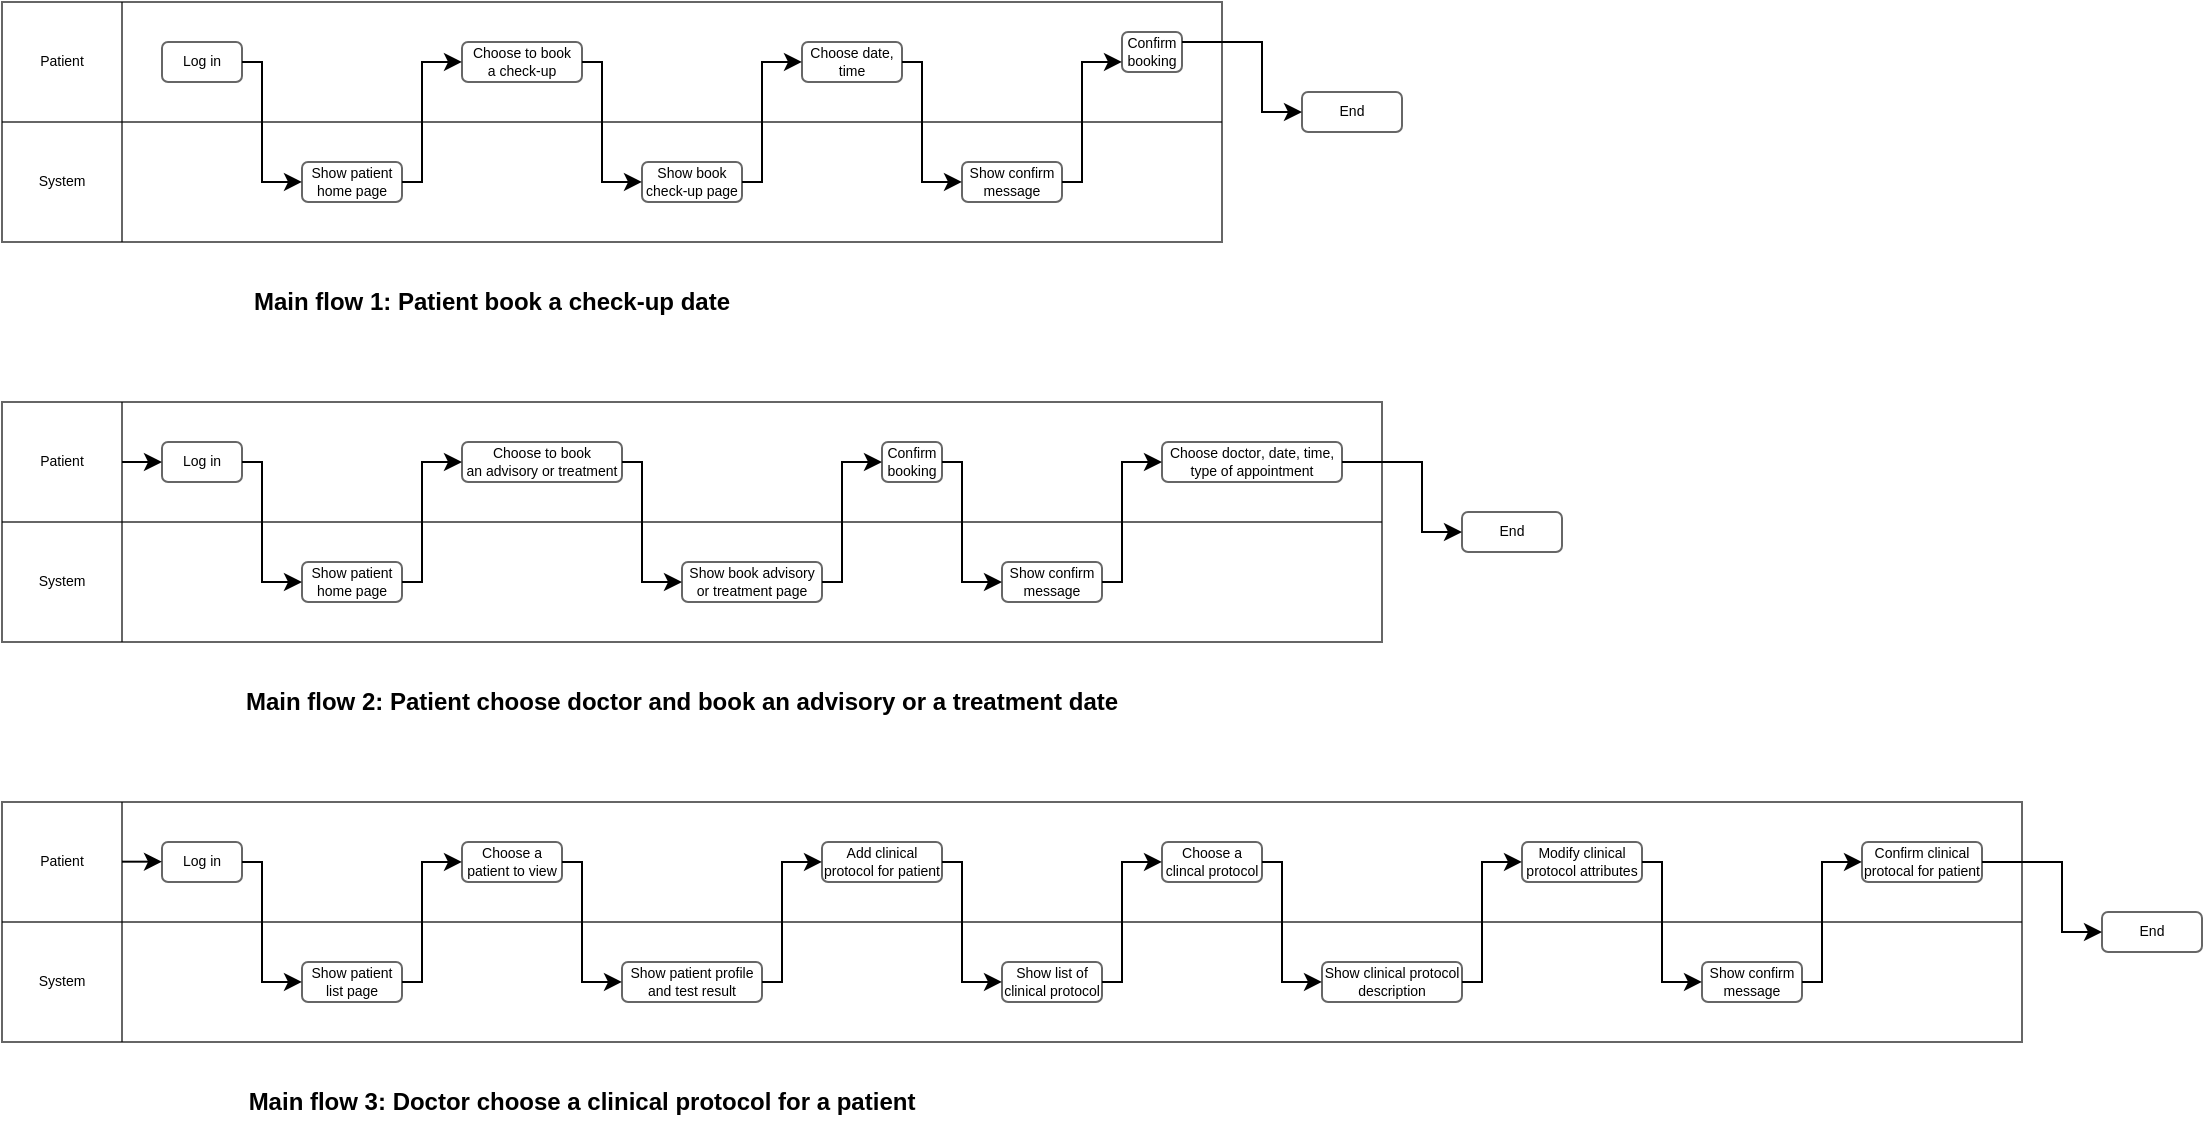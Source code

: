 <mxfile version="27.0.6">
  <diagram name="Trang-1" id="Rjtv7kPW5MO5_HOJrIrt">
    <mxGraphModel dx="1256" dy="562" grid="0" gridSize="10" guides="1" tooltips="1" connect="1" arrows="1" fold="1" page="0" pageScale="1" pageWidth="827" pageHeight="1169" math="0" shadow="0">
      <root>
        <mxCell id="0" />
        <mxCell id="1" parent="0" />
        <mxCell id="wsbvk6EjyKYahkIG3gAJ-1" value="" style="rounded=0;whiteSpace=wrap;html=1;fontSize=7;strokeWidth=1;opacity=60;" vertex="1" parent="1">
          <mxGeometry x="40" y="80" width="610" height="120" as="geometry" />
        </mxCell>
        <mxCell id="wsbvk6EjyKYahkIG3gAJ-2" value="" style="endArrow=none;html=1;rounded=0;exitX=0;exitY=0.5;exitDx=0;exitDy=0;entryX=1;entryY=0.5;entryDx=0;entryDy=0;fontSize=7;strokeWidth=1;opacity=60;" edge="1" parent="1" source="wsbvk6EjyKYahkIG3gAJ-1" target="wsbvk6EjyKYahkIG3gAJ-1">
          <mxGeometry width="50" height="50" relative="1" as="geometry">
            <mxPoint x="330" y="370" as="sourcePoint" />
            <mxPoint x="380" y="320" as="targetPoint" />
          </mxGeometry>
        </mxCell>
        <mxCell id="wsbvk6EjyKYahkIG3gAJ-3" value="Log in" style="rounded=1;whiteSpace=wrap;html=1;fontSize=7;strokeWidth=1;opacity=60;" vertex="1" parent="1">
          <mxGeometry x="120" y="100" width="40" height="20" as="geometry" />
        </mxCell>
        <mxCell id="wsbvk6EjyKYahkIG3gAJ-5" value="" style="endArrow=none;html=1;rounded=0;entryX=0.166;entryY=0.001;entryDx=0;entryDy=0;entryPerimeter=0;exitX=0.166;exitY=1.001;exitDx=0;exitDy=0;exitPerimeter=0;fontSize=7;strokeWidth=1;opacity=60;" edge="1" parent="1">
          <mxGeometry width="50" height="50" relative="1" as="geometry">
            <mxPoint x="100.0" y="200" as="sourcePoint" />
            <mxPoint x="100.0" y="80" as="targetPoint" />
          </mxGeometry>
        </mxCell>
        <mxCell id="wsbvk6EjyKYahkIG3gAJ-6" value="Patient" style="text;html=1;align=center;verticalAlign=middle;whiteSpace=wrap;rounded=0;fontSize=7;strokeWidth=1;opacity=60;" vertex="1" parent="1">
          <mxGeometry x="40" y="95" width="60" height="30" as="geometry" />
        </mxCell>
        <mxCell id="wsbvk6EjyKYahkIG3gAJ-7" value="System" style="text;html=1;align=center;verticalAlign=middle;whiteSpace=wrap;rounded=0;fontSize=7;strokeWidth=1;opacity=60;" vertex="1" parent="1">
          <mxGeometry x="40" y="155" width="60" height="30" as="geometry" />
        </mxCell>
        <mxCell id="wsbvk6EjyKYahkIG3gAJ-8" value="Show patient&lt;div&gt;home page&lt;/div&gt;" style="rounded=1;whiteSpace=wrap;html=1;fontSize=7;strokeWidth=1;opacity=60;" vertex="1" parent="1">
          <mxGeometry x="190" y="160" width="50" height="20" as="geometry" />
        </mxCell>
        <mxCell id="wsbvk6EjyKYahkIG3gAJ-9" value="Choose to book&lt;div&gt;a check-up&lt;/div&gt;" style="rounded=1;whiteSpace=wrap;html=1;fontSize=7;strokeWidth=1;opacity=60;" vertex="1" parent="1">
          <mxGeometry x="270" y="100" width="60" height="20" as="geometry" />
        </mxCell>
        <mxCell id="wsbvk6EjyKYahkIG3gAJ-10" value="&lt;span style=&quot;font-kerning: none;&quot; class=&quot;OYPEnA font-feature-liga-off font-feature-clig-off font-feature-calt-off text-decoration-none text-strikethrough-none&quot;&gt;Show book check-up page&lt;/span&gt;" style="rounded=1;whiteSpace=wrap;html=1;fontSize=7;align=center;strokeWidth=1;opacity=60;" vertex="1" parent="1">
          <mxGeometry x="360" y="160" width="50" height="20" as="geometry" />
        </mxCell>
        <mxCell id="wsbvk6EjyKYahkIG3gAJ-11" value="&lt;span style=&quot;font-kerning: none;&quot; class=&quot;OYPEnA font-feature-liga-off font-feature-clig-off font-feature-calt-off text-decoration-none text-strikethrough-none&quot;&gt;Choose&lt;/span&gt;&lt;span style=&quot;font-kerning: none;&quot; class=&quot;OYPEnA font-feature-liga-off font-feature-clig-off font-feature-calt-off text-decoration-none text-strikethrough-none&quot;&gt;&amp;nbsp;date, time&lt;/span&gt;" style="rounded=1;whiteSpace=wrap;html=1;fontSize=7;strokeWidth=1;opacity=60;" vertex="1" parent="1">
          <mxGeometry x="440" y="100" width="50" height="20" as="geometry" />
        </mxCell>
        <mxCell id="wsbvk6EjyKYahkIG3gAJ-12" value="&lt;span style=&quot;font-kerning: none;&quot; class=&quot;OYPEnA font-feature-liga-off font-feature-clig-off font-feature-calt-off text-decoration-none text-strikethrough-none&quot;&gt;Show confirm message&lt;/span&gt;" style="rounded=1;whiteSpace=wrap;html=1;fontSize=7;strokeWidth=1;opacity=60;" vertex="1" parent="1">
          <mxGeometry x="520" y="160" width="50" height="20" as="geometry" />
        </mxCell>
        <mxCell id="wsbvk6EjyKYahkIG3gAJ-13" value="&lt;span style=&quot;font-kerning: none;&quot; class=&quot;OYPEnA font-feature-liga-off font-feature-clig-off font-feature-calt-off text-decoration-none text-strikethrough-none&quot;&gt;End&lt;/span&gt;" style="rounded=1;whiteSpace=wrap;html=1;fontSize=7;strokeWidth=1;opacity=60;" vertex="1" parent="1">
          <mxGeometry x="690" y="125" width="50" height="20" as="geometry" />
        </mxCell>
        <mxCell id="wsbvk6EjyKYahkIG3gAJ-14" value="&lt;span style=&quot;font-kerning: none;&quot; class=&quot;OYPEnA font-feature-liga-off font-feature-clig-off font-feature-calt-off text-decoration-none text-strikethrough-none&quot;&gt;Confirm booking&lt;/span&gt;" style="rounded=1;whiteSpace=wrap;html=1;fontSize=7;strokeWidth=1;opacity=60;" vertex="1" parent="1">
          <mxGeometry x="600" y="95" width="30" height="20" as="geometry" />
        </mxCell>
        <mxCell id="wsbvk6EjyKYahkIG3gAJ-15" value="" style="rounded=0;whiteSpace=wrap;html=1;fontSize=7;strokeWidth=1;opacity=60;" vertex="1" parent="1">
          <mxGeometry x="40" y="280" width="690" height="120" as="geometry" />
        </mxCell>
        <mxCell id="wsbvk6EjyKYahkIG3gAJ-16" value="" style="endArrow=none;html=1;rounded=0;entryX=1;entryY=0.5;entryDx=0;entryDy=0;fontSize=7;strokeWidth=1;opacity=60;exitX=0;exitY=0.5;exitDx=0;exitDy=0;" edge="1" parent="1" source="wsbvk6EjyKYahkIG3gAJ-15" target="wsbvk6EjyKYahkIG3gAJ-15">
          <mxGeometry width="50" height="50" relative="1" as="geometry">
            <mxPoint x="80" y="340" as="sourcePoint" />
            <mxPoint x="320" y="520" as="targetPoint" />
          </mxGeometry>
        </mxCell>
        <mxCell id="wsbvk6EjyKYahkIG3gAJ-17" value="Log in" style="rounded=1;whiteSpace=wrap;html=1;fontSize=7;strokeWidth=1;opacity=60;" vertex="1" parent="1">
          <mxGeometry x="120" y="300" width="40" height="20" as="geometry" />
        </mxCell>
        <mxCell id="wsbvk6EjyKYahkIG3gAJ-18" value="" style="endArrow=none;html=1;rounded=0;entryX=0.166;entryY=0.001;entryDx=0;entryDy=0;entryPerimeter=0;exitX=0.166;exitY=1.001;exitDx=0;exitDy=0;exitPerimeter=0;fontSize=7;strokeWidth=1;opacity=60;" edge="1" parent="1">
          <mxGeometry width="50" height="50" relative="1" as="geometry">
            <mxPoint x="100.0" y="400" as="sourcePoint" />
            <mxPoint x="100.0" y="280" as="targetPoint" />
          </mxGeometry>
        </mxCell>
        <mxCell id="wsbvk6EjyKYahkIG3gAJ-19" value="Patient" style="text;html=1;align=center;verticalAlign=middle;whiteSpace=wrap;rounded=0;fontSize=7;strokeWidth=1;opacity=60;" vertex="1" parent="1">
          <mxGeometry x="40" y="295" width="60" height="30" as="geometry" />
        </mxCell>
        <mxCell id="wsbvk6EjyKYahkIG3gAJ-20" value="System" style="text;html=1;align=center;verticalAlign=middle;whiteSpace=wrap;rounded=0;fontSize=7;strokeWidth=1;opacity=60;" vertex="1" parent="1">
          <mxGeometry x="40" y="355" width="60" height="30" as="geometry" />
        </mxCell>
        <mxCell id="wsbvk6EjyKYahkIG3gAJ-21" value="Show patient&lt;div&gt;home page&lt;/div&gt;" style="rounded=1;whiteSpace=wrap;html=1;fontSize=7;strokeWidth=1;opacity=60;" vertex="1" parent="1">
          <mxGeometry x="190" y="360" width="50" height="20" as="geometry" />
        </mxCell>
        <mxCell id="wsbvk6EjyKYahkIG3gAJ-22" value="Choose to book&lt;div&gt;an advisory or treatment&lt;/div&gt;" style="rounded=1;whiteSpace=wrap;html=1;fontSize=7;strokeWidth=1;opacity=60;" vertex="1" parent="1">
          <mxGeometry x="270" y="300" width="80" height="20" as="geometry" />
        </mxCell>
        <mxCell id="wsbvk6EjyKYahkIG3gAJ-23" value="Show book advisory or treatment&amp;nbsp;page" style="rounded=1;whiteSpace=wrap;html=1;fontSize=7;align=center;strokeWidth=1;opacity=60;" vertex="1" parent="1">
          <mxGeometry x="380" y="360" width="70" height="20" as="geometry" />
        </mxCell>
        <mxCell id="wsbvk6EjyKYahkIG3gAJ-24" value="&lt;span style=&quot;font-kerning: none;&quot; class=&quot;OYPEnA font-feature-liga-off font-feature-clig-off font-feature-calt-off text-decoration-none text-strikethrough-none&quot;&gt;Choose&lt;/span&gt;&lt;span style=&quot;font-kerning: none;&quot; class=&quot;OYPEnA font-feature-liga-off font-feature-clig-off font-feature-calt-off text-decoration-none text-strikethrough-none white-space-prewrap&quot;&gt;  &lt;/span&gt;&lt;span style=&quot;font-kerning: none;&quot; class=&quot;OYPEnA font-feature-liga-off font-feature-clig-off font-feature-calt-off text-decoration-none text-strikethrough-none&quot;&gt;doctor, date, time, type of appointment&lt;/span&gt;" style="rounded=1;whiteSpace=wrap;html=1;fontSize=7;strokeWidth=1;opacity=60;" vertex="1" parent="1">
          <mxGeometry x="620" y="300" width="90" height="20" as="geometry" />
        </mxCell>
        <mxCell id="wsbvk6EjyKYahkIG3gAJ-25" value="&lt;span style=&quot;font-kerning: none;&quot; class=&quot;OYPEnA font-feature-liga-off font-feature-clig-off font-feature-calt-off text-decoration-none text-strikethrough-none&quot;&gt;Show confirm message&lt;/span&gt;" style="rounded=1;whiteSpace=wrap;html=1;fontSize=7;strokeWidth=1;opacity=60;" vertex="1" parent="1">
          <mxGeometry x="540" y="360" width="50" height="20" as="geometry" />
        </mxCell>
        <mxCell id="wsbvk6EjyKYahkIG3gAJ-27" value="&lt;span style=&quot;font-kerning: none;&quot; class=&quot;OYPEnA font-feature-liga-off font-feature-clig-off font-feature-calt-off text-decoration-none text-strikethrough-none&quot;&gt;Confirm booking&lt;/span&gt;" style="rounded=1;whiteSpace=wrap;html=1;fontSize=7;strokeWidth=1;opacity=60;" vertex="1" parent="1">
          <mxGeometry x="480" y="300" width="30" height="20" as="geometry" />
        </mxCell>
        <mxCell id="wsbvk6EjyKYahkIG3gAJ-28" value="&lt;span style=&quot;font-weight: 700; font-kerning: normal;&quot; class=&quot;OYPEnA font-feature-liga-off font-feature-clig-off font-feature-calt-off text-decoration-none text-strikethrough-none&quot;&gt;Main flow 1: Patient book a check-up date&lt;/span&gt;" style="text;html=1;align=center;verticalAlign=middle;whiteSpace=wrap;rounded=0;" vertex="1" parent="1">
          <mxGeometry x="160" y="220" width="250" height="20" as="geometry" />
        </mxCell>
        <mxCell id="wsbvk6EjyKYahkIG3gAJ-29" value="&lt;span style=&quot;font-weight: 700; font-kerning: normal;&quot; class=&quot;OYPEnA font-feature-liga-off font-feature-clig-off font-feature-calt-off text-decoration-none text-strikethrough-none&quot;&gt;Main flow 2: Patient choose doctor and book an advisory or a treatment date&lt;/span&gt;" style="text;html=1;align=center;verticalAlign=middle;whiteSpace=wrap;rounded=0;" vertex="1" parent="1">
          <mxGeometry x="160" y="420" width="440" height="20" as="geometry" />
        </mxCell>
        <mxCell id="wsbvk6EjyKYahkIG3gAJ-30" value="" style="rounded=0;whiteSpace=wrap;html=1;fontSize=7;strokeWidth=1;opacity=60;" vertex="1" parent="1">
          <mxGeometry x="40" y="480" width="1010" height="120" as="geometry" />
        </mxCell>
        <mxCell id="wsbvk6EjyKYahkIG3gAJ-31" value="" style="endArrow=none;html=1;rounded=0;exitX=0;exitY=0.5;exitDx=0;exitDy=0;entryX=1;entryY=0.5;entryDx=0;entryDy=0;fontSize=7;strokeWidth=1;opacity=60;" edge="1" parent="1" source="wsbvk6EjyKYahkIG3gAJ-30" target="wsbvk6EjyKYahkIG3gAJ-30">
          <mxGeometry width="50" height="50" relative="1" as="geometry">
            <mxPoint x="330" y="770" as="sourcePoint" />
            <mxPoint x="380" y="720" as="targetPoint" />
          </mxGeometry>
        </mxCell>
        <mxCell id="wsbvk6EjyKYahkIG3gAJ-32" value="Log in" style="rounded=1;whiteSpace=wrap;html=1;fontSize=7;strokeWidth=1;opacity=60;" vertex="1" parent="1">
          <mxGeometry x="120" y="500" width="40" height="20" as="geometry" />
        </mxCell>
        <mxCell id="wsbvk6EjyKYahkIG3gAJ-33" value="" style="endArrow=none;html=1;rounded=0;entryX=0.166;entryY=0.001;entryDx=0;entryDy=0;entryPerimeter=0;exitX=0.166;exitY=1.001;exitDx=0;exitDy=0;exitPerimeter=0;fontSize=7;strokeWidth=1;opacity=60;" edge="1" parent="1">
          <mxGeometry width="50" height="50" relative="1" as="geometry">
            <mxPoint x="100.0" y="600.0" as="sourcePoint" />
            <mxPoint x="100.0" y="480.0" as="targetPoint" />
          </mxGeometry>
        </mxCell>
        <mxCell id="wsbvk6EjyKYahkIG3gAJ-34" value="Patient" style="text;html=1;align=center;verticalAlign=middle;whiteSpace=wrap;rounded=0;fontSize=7;strokeWidth=1;opacity=60;" vertex="1" parent="1">
          <mxGeometry x="40" y="495" width="60" height="30" as="geometry" />
        </mxCell>
        <mxCell id="wsbvk6EjyKYahkIG3gAJ-35" value="System" style="text;html=1;align=center;verticalAlign=middle;whiteSpace=wrap;rounded=0;fontSize=7;strokeWidth=1;opacity=60;" vertex="1" parent="1">
          <mxGeometry x="40" y="555" width="60" height="30" as="geometry" />
        </mxCell>
        <mxCell id="wsbvk6EjyKYahkIG3gAJ-36" value="Show patient&lt;div&gt;list page&lt;/div&gt;" style="rounded=1;whiteSpace=wrap;html=1;fontSize=7;strokeWidth=1;opacity=60;" vertex="1" parent="1">
          <mxGeometry x="190" y="560" width="50" height="20" as="geometry" />
        </mxCell>
        <mxCell id="wsbvk6EjyKYahkIG3gAJ-37" value="Choose a patient to view" style="rounded=1;whiteSpace=wrap;html=1;fontSize=7;strokeWidth=1;opacity=60;" vertex="1" parent="1">
          <mxGeometry x="270" y="500" width="50" height="20" as="geometry" />
        </mxCell>
        <mxCell id="wsbvk6EjyKYahkIG3gAJ-38" value="Show patient profile and test result" style="rounded=1;whiteSpace=wrap;html=1;fontSize=7;align=center;strokeWidth=1;opacity=60;" vertex="1" parent="1">
          <mxGeometry x="350" y="560" width="70" height="20" as="geometry" />
        </mxCell>
        <mxCell id="wsbvk6EjyKYahkIG3gAJ-39" value="Add clinical protocol for patient" style="rounded=1;whiteSpace=wrap;html=1;fontSize=7;strokeWidth=1;opacity=60;" vertex="1" parent="1">
          <mxGeometry x="450" y="500" width="60" height="20" as="geometry" />
        </mxCell>
        <mxCell id="wsbvk6EjyKYahkIG3gAJ-40" value="&lt;span style=&quot;font-kerning: none;&quot; class=&quot;OYPEnA font-feature-liga-off font-feature-clig-off font-feature-calt-off text-decoration-none text-strikethrough-none&quot;&gt;Show list of clinical protocol&lt;/span&gt;" style="rounded=1;whiteSpace=wrap;html=1;fontSize=7;strokeWidth=1;opacity=60;" vertex="1" parent="1">
          <mxGeometry x="540" y="560" width="50" height="20" as="geometry" />
        </mxCell>
        <mxCell id="wsbvk6EjyKYahkIG3gAJ-41" value="&lt;span style=&quot;font-kerning: none;&quot; class=&quot;OYPEnA font-feature-liga-off font-feature-clig-off font-feature-calt-off text-decoration-none text-strikethrough-none&quot;&gt;Show clinical protocol description&lt;/span&gt;" style="rounded=1;whiteSpace=wrap;html=1;fontSize=7;strokeWidth=1;opacity=60;" vertex="1" parent="1">
          <mxGeometry x="700" y="560" width="70" height="20" as="geometry" />
        </mxCell>
        <mxCell id="wsbvk6EjyKYahkIG3gAJ-42" value="&lt;span style=&quot;font-kerning: none;&quot; class=&quot;OYPEnA font-feature-liga-off font-feature-clig-off font-feature-calt-off text-decoration-none text-strikethrough-none&quot;&gt;Choose a clincal protocol&lt;/span&gt;" style="rounded=1;whiteSpace=wrap;html=1;fontSize=7;strokeWidth=1;opacity=60;" vertex="1" parent="1">
          <mxGeometry x="620" y="500" width="50" height="20" as="geometry" />
        </mxCell>
        <mxCell id="wsbvk6EjyKYahkIG3gAJ-43" value="&lt;span style=&quot;font-weight: 700; font-kerning: normal;&quot; class=&quot;OYPEnA font-feature-liga-off font-feature-clig-off font-feature-calt-off text-decoration-none text-strikethrough-none&quot;&gt;Main flow 3: Doctor choose a clinical protocol for a patient&lt;/span&gt;" style="text;html=1;align=center;verticalAlign=middle;whiteSpace=wrap;rounded=0;" vertex="1" parent="1">
          <mxGeometry x="160" y="620" width="340" height="20" as="geometry" />
        </mxCell>
        <mxCell id="wsbvk6EjyKYahkIG3gAJ-58" value="&lt;span style=&quot;font-kerning: none;&quot; class=&quot;OYPEnA font-feature-liga-off font-feature-clig-off font-feature-calt-off text-decoration-none text-strikethrough-none&quot;&gt;Modify clinical protocol attributes&lt;/span&gt;" style="rounded=1;whiteSpace=wrap;html=1;fontSize=7;strokeWidth=1;opacity=60;" vertex="1" parent="1">
          <mxGeometry x="800" y="500" width="60" height="20" as="geometry" />
        </mxCell>
        <mxCell id="wsbvk6EjyKYahkIG3gAJ-59" value="&lt;span style=&quot;font-kerning: none;&quot; class=&quot;OYPEnA font-feature-liga-off font-feature-clig-off font-feature-calt-off text-decoration-none text-strikethrough-none&quot;&gt;Show confirm message&lt;/span&gt;" style="rounded=1;whiteSpace=wrap;html=1;fontSize=7;strokeWidth=1;opacity=60;" vertex="1" parent="1">
          <mxGeometry x="890" y="560" width="50" height="20" as="geometry" />
        </mxCell>
        <mxCell id="wsbvk6EjyKYahkIG3gAJ-61" value="&lt;span style=&quot;font-kerning: none;&quot; class=&quot;OYPEnA font-feature-liga-off font-feature-clig-off font-feature-calt-off text-decoration-none text-strikethrough-none&quot;&gt;Confirm clinical protocal for patient&lt;/span&gt;" style="rounded=1;whiteSpace=wrap;html=1;fontSize=7;strokeWidth=1;opacity=60;" vertex="1" parent="1">
          <mxGeometry x="970" y="500" width="60" height="20" as="geometry" />
        </mxCell>
        <mxCell id="wsbvk6EjyKYahkIG3gAJ-62" value="&lt;span style=&quot;font-kerning: none;&quot; class=&quot;OYPEnA font-feature-liga-off font-feature-clig-off font-feature-calt-off text-decoration-none text-strikethrough-none&quot;&gt;End&lt;/span&gt;" style="rounded=1;whiteSpace=wrap;html=1;fontSize=7;strokeWidth=1;opacity=60;" vertex="1" parent="1">
          <mxGeometry x="770" y="335" width="50" height="20" as="geometry" />
        </mxCell>
        <mxCell id="wsbvk6EjyKYahkIG3gAJ-63" value="&lt;span style=&quot;font-kerning: none;&quot; class=&quot;OYPEnA font-feature-liga-off font-feature-clig-off font-feature-calt-off text-decoration-none text-strikethrough-none&quot;&gt;End&lt;/span&gt;" style="rounded=1;whiteSpace=wrap;html=1;fontSize=7;strokeWidth=1;opacity=60;" vertex="1" parent="1">
          <mxGeometry x="1090" y="535" width="50" height="20" as="geometry" />
        </mxCell>
        <mxCell id="wsbvk6EjyKYahkIG3gAJ-64" value="" style="endArrow=classic;html=1;rounded=0;exitX=1;exitY=0.5;exitDx=0;exitDy=0;entryX=0;entryY=0.5;entryDx=0;entryDy=0;" edge="1" parent="1" source="wsbvk6EjyKYahkIG3gAJ-19" target="wsbvk6EjyKYahkIG3gAJ-17">
          <mxGeometry width="50" height="50" relative="1" as="geometry">
            <mxPoint x="360" y="490" as="sourcePoint" />
            <mxPoint x="410" y="440" as="targetPoint" />
          </mxGeometry>
        </mxCell>
        <mxCell id="wsbvk6EjyKYahkIG3gAJ-65" value="" style="endArrow=classic;html=1;rounded=0;exitX=1;exitY=0.5;exitDx=0;exitDy=0;entryX=0;entryY=0.5;entryDx=0;entryDy=0;edgeStyle=orthogonalEdgeStyle;" edge="1" parent="1" source="wsbvk6EjyKYahkIG3gAJ-17" target="wsbvk6EjyKYahkIG3gAJ-21">
          <mxGeometry width="50" height="50" relative="1" as="geometry">
            <mxPoint x="200" y="460" as="sourcePoint" />
            <mxPoint x="250" y="410" as="targetPoint" />
            <Array as="points">
              <mxPoint x="170" y="310" />
              <mxPoint x="170" y="370" />
            </Array>
          </mxGeometry>
        </mxCell>
        <mxCell id="wsbvk6EjyKYahkIG3gAJ-67" value="" style="endArrow=classic;html=1;rounded=0;exitX=1;exitY=0.5;exitDx=0;exitDy=0;entryX=0;entryY=0.5;entryDx=0;entryDy=0;edgeStyle=orthogonalEdgeStyle;" edge="1" parent="1" source="wsbvk6EjyKYahkIG3gAJ-21" target="wsbvk6EjyKYahkIG3gAJ-22">
          <mxGeometry width="50" height="50" relative="1" as="geometry">
            <mxPoint x="260" y="370" as="sourcePoint" />
            <mxPoint x="290" y="430" as="targetPoint" />
            <Array as="points">
              <mxPoint x="250" y="370" />
              <mxPoint x="250" y="310" />
            </Array>
          </mxGeometry>
        </mxCell>
        <mxCell id="wsbvk6EjyKYahkIG3gAJ-68" value="" style="endArrow=classic;html=1;rounded=0;exitX=1;exitY=0.5;exitDx=0;exitDy=0;entryX=0;entryY=0.5;entryDx=0;entryDy=0;edgeStyle=orthogonalEdgeStyle;" edge="1" parent="1">
          <mxGeometry width="50" height="50" relative="1" as="geometry">
            <mxPoint x="450" y="370" as="sourcePoint" />
            <mxPoint x="480" y="310" as="targetPoint" />
            <Array as="points">
              <mxPoint x="460" y="370" />
              <mxPoint x="460" y="310" />
            </Array>
          </mxGeometry>
        </mxCell>
        <mxCell id="wsbvk6EjyKYahkIG3gAJ-69" value="" style="endArrow=classic;html=1;rounded=0;exitX=1;exitY=0.5;exitDx=0;exitDy=0;entryX=0;entryY=0.5;entryDx=0;entryDy=0;edgeStyle=orthogonalEdgeStyle;" edge="1" parent="1">
          <mxGeometry width="50" height="50" relative="1" as="geometry">
            <mxPoint x="350" y="310" as="sourcePoint" />
            <mxPoint x="380" y="370" as="targetPoint" />
            <Array as="points">
              <mxPoint x="360" y="310" />
              <mxPoint x="360" y="370" />
            </Array>
          </mxGeometry>
        </mxCell>
        <mxCell id="wsbvk6EjyKYahkIG3gAJ-70" value="" style="endArrow=classic;html=1;rounded=0;exitX=1;exitY=0.5;exitDx=0;exitDy=0;entryX=0;entryY=0.5;entryDx=0;entryDy=0;edgeStyle=orthogonalEdgeStyle;" edge="1" parent="1">
          <mxGeometry width="50" height="50" relative="1" as="geometry">
            <mxPoint x="590" y="370" as="sourcePoint" />
            <mxPoint x="620" y="310" as="targetPoint" />
            <Array as="points">
              <mxPoint x="600" y="370" />
              <mxPoint x="600" y="310" />
            </Array>
          </mxGeometry>
        </mxCell>
        <mxCell id="wsbvk6EjyKYahkIG3gAJ-71" value="" style="endArrow=classic;html=1;rounded=0;exitX=1;exitY=0.5;exitDx=0;exitDy=0;entryX=0;entryY=0.5;entryDx=0;entryDy=0;edgeStyle=orthogonalEdgeStyle;" edge="1" parent="1">
          <mxGeometry width="50" height="50" relative="1" as="geometry">
            <mxPoint x="510" y="310" as="sourcePoint" />
            <mxPoint x="540" y="370" as="targetPoint" />
            <Array as="points">
              <mxPoint x="520" y="310" />
              <mxPoint x="520" y="370" />
            </Array>
          </mxGeometry>
        </mxCell>
        <mxCell id="wsbvk6EjyKYahkIG3gAJ-72" value="" style="endArrow=classic;html=1;rounded=0;exitX=1;exitY=0.5;exitDx=0;exitDy=0;entryX=0;entryY=0.5;entryDx=0;entryDy=0;edgeStyle=orthogonalEdgeStyle;" edge="1" parent="1" target="wsbvk6EjyKYahkIG3gAJ-62">
          <mxGeometry width="50" height="50" relative="1" as="geometry">
            <mxPoint x="710" y="310" as="sourcePoint" />
            <mxPoint x="740" y="370" as="targetPoint" />
            <Array as="points">
              <mxPoint x="750" y="310" />
              <mxPoint x="750" y="345" />
            </Array>
          </mxGeometry>
        </mxCell>
        <mxCell id="wsbvk6EjyKYahkIG3gAJ-73" value="" style="endArrow=classic;html=1;rounded=0;exitX=1;exitY=0.5;exitDx=0;exitDy=0;entryX=0;entryY=0.5;entryDx=0;entryDy=0;edgeStyle=orthogonalEdgeStyle;" edge="1" parent="1">
          <mxGeometry width="50" height="50" relative="1" as="geometry">
            <mxPoint x="160" y="109.99" as="sourcePoint" />
            <mxPoint x="190" y="169.99" as="targetPoint" />
            <Array as="points">
              <mxPoint x="170" y="109.99" />
              <mxPoint x="170" y="169.99" />
            </Array>
          </mxGeometry>
        </mxCell>
        <mxCell id="wsbvk6EjyKYahkIG3gAJ-74" value="" style="endArrow=classic;html=1;rounded=0;exitX=1;exitY=0.5;exitDx=0;exitDy=0;entryX=0;entryY=0.5;entryDx=0;entryDy=0;edgeStyle=orthogonalEdgeStyle;" edge="1" parent="1">
          <mxGeometry width="50" height="50" relative="1" as="geometry">
            <mxPoint x="240" y="169.99" as="sourcePoint" />
            <mxPoint x="270" y="109.99" as="targetPoint" />
            <Array as="points">
              <mxPoint x="250" y="169.99" />
              <mxPoint x="250" y="109.99" />
            </Array>
          </mxGeometry>
        </mxCell>
        <mxCell id="wsbvk6EjyKYahkIG3gAJ-75" value="" style="endArrow=classic;html=1;rounded=0;exitX=1;exitY=0.5;exitDx=0;exitDy=0;entryX=0;entryY=0.5;entryDx=0;entryDy=0;edgeStyle=orthogonalEdgeStyle;" edge="1" parent="1">
          <mxGeometry width="50" height="50" relative="1" as="geometry">
            <mxPoint x="330" y="109.99" as="sourcePoint" />
            <mxPoint x="360" y="169.99" as="targetPoint" />
            <Array as="points">
              <mxPoint x="340" y="109.99" />
              <mxPoint x="340" y="169.99" />
            </Array>
          </mxGeometry>
        </mxCell>
        <mxCell id="wsbvk6EjyKYahkIG3gAJ-76" value="" style="endArrow=classic;html=1;rounded=0;exitX=1;exitY=0.5;exitDx=0;exitDy=0;entryX=0;entryY=0.5;entryDx=0;entryDy=0;edgeStyle=orthogonalEdgeStyle;" edge="1" parent="1">
          <mxGeometry width="50" height="50" relative="1" as="geometry">
            <mxPoint x="410" y="169.99" as="sourcePoint" />
            <mxPoint x="440" y="109.99" as="targetPoint" />
            <Array as="points">
              <mxPoint x="420" y="169.99" />
              <mxPoint x="420" y="109.99" />
            </Array>
          </mxGeometry>
        </mxCell>
        <mxCell id="wsbvk6EjyKYahkIG3gAJ-77" value="" style="endArrow=classic;html=1;rounded=0;exitX=1;exitY=0.5;exitDx=0;exitDy=0;entryX=0;entryY=0.5;entryDx=0;entryDy=0;edgeStyle=orthogonalEdgeStyle;" edge="1" parent="1">
          <mxGeometry width="50" height="50" relative="1" as="geometry">
            <mxPoint x="490" y="109.98" as="sourcePoint" />
            <mxPoint x="520" y="169.98" as="targetPoint" />
            <Array as="points">
              <mxPoint x="500" y="109.98" />
              <mxPoint x="500" y="169.98" />
            </Array>
          </mxGeometry>
        </mxCell>
        <mxCell id="wsbvk6EjyKYahkIG3gAJ-78" value="" style="endArrow=classic;html=1;rounded=0;exitX=1;exitY=0.5;exitDx=0;exitDy=0;entryX=0;entryY=0.5;entryDx=0;entryDy=0;edgeStyle=orthogonalEdgeStyle;" edge="1" parent="1">
          <mxGeometry width="50" height="50" relative="1" as="geometry">
            <mxPoint x="570" y="169.99" as="sourcePoint" />
            <mxPoint x="600" y="109.99" as="targetPoint" />
            <Array as="points">
              <mxPoint x="580" y="169.99" />
              <mxPoint x="580" y="109.99" />
            </Array>
          </mxGeometry>
        </mxCell>
        <mxCell id="wsbvk6EjyKYahkIG3gAJ-79" value="" style="endArrow=classic;html=1;rounded=0;exitX=1;exitY=0.5;exitDx=0;exitDy=0;entryX=0;entryY=0.5;entryDx=0;entryDy=0;edgeStyle=orthogonalEdgeStyle;" edge="1" parent="1" target="wsbvk6EjyKYahkIG3gAJ-13">
          <mxGeometry width="50" height="50" relative="1" as="geometry">
            <mxPoint x="630" y="100" as="sourcePoint" />
            <mxPoint x="700" y="135" as="targetPoint" />
            <Array as="points">
              <mxPoint x="670" y="100" />
              <mxPoint x="670" y="135" />
            </Array>
          </mxGeometry>
        </mxCell>
        <mxCell id="wsbvk6EjyKYahkIG3gAJ-80" value="" style="endArrow=classic;html=1;rounded=0;exitX=1;exitY=0.5;exitDx=0;exitDy=0;entryX=0;entryY=0.5;entryDx=0;entryDy=0;" edge="1" parent="1">
          <mxGeometry width="50" height="50" relative="1" as="geometry">
            <mxPoint x="100" y="509.84" as="sourcePoint" />
            <mxPoint x="120" y="509.84" as="targetPoint" />
          </mxGeometry>
        </mxCell>
        <mxCell id="wsbvk6EjyKYahkIG3gAJ-81" value="" style="endArrow=classic;html=1;rounded=0;exitX=1;exitY=0.5;exitDx=0;exitDy=0;entryX=0;entryY=0.5;entryDx=0;entryDy=0;edgeStyle=orthogonalEdgeStyle;" edge="1" parent="1">
          <mxGeometry width="50" height="50" relative="1" as="geometry">
            <mxPoint x="160" y="509.99" as="sourcePoint" />
            <mxPoint x="190" y="569.99" as="targetPoint" />
            <Array as="points">
              <mxPoint x="170" y="509.99" />
              <mxPoint x="170" y="569.99" />
            </Array>
          </mxGeometry>
        </mxCell>
        <mxCell id="wsbvk6EjyKYahkIG3gAJ-83" value="" style="endArrow=classic;html=1;rounded=0;exitX=1;exitY=0.5;exitDx=0;exitDy=0;entryX=0;entryY=0.5;entryDx=0;entryDy=0;edgeStyle=orthogonalEdgeStyle;" edge="1" parent="1">
          <mxGeometry width="50" height="50" relative="1" as="geometry">
            <mxPoint x="240" y="569.99" as="sourcePoint" />
            <mxPoint x="270" y="509.99" as="targetPoint" />
            <Array as="points">
              <mxPoint x="250" y="569.99" />
              <mxPoint x="250" y="509.99" />
            </Array>
          </mxGeometry>
        </mxCell>
        <mxCell id="wsbvk6EjyKYahkIG3gAJ-84" value="" style="endArrow=classic;html=1;rounded=0;exitX=1;exitY=0.5;exitDx=0;exitDy=0;entryX=0;entryY=0.5;entryDx=0;entryDy=0;edgeStyle=orthogonalEdgeStyle;" edge="1" parent="1">
          <mxGeometry width="50" height="50" relative="1" as="geometry">
            <mxPoint x="320" y="509.99" as="sourcePoint" />
            <mxPoint x="350" y="569.99" as="targetPoint" />
            <Array as="points">
              <mxPoint x="330" y="509.99" />
              <mxPoint x="330" y="569.99" />
            </Array>
          </mxGeometry>
        </mxCell>
        <mxCell id="wsbvk6EjyKYahkIG3gAJ-85" value="" style="endArrow=classic;html=1;rounded=0;exitX=1;exitY=0.5;exitDx=0;exitDy=0;entryX=0;entryY=0.5;entryDx=0;entryDy=0;edgeStyle=orthogonalEdgeStyle;" edge="1" parent="1">
          <mxGeometry width="50" height="50" relative="1" as="geometry">
            <mxPoint x="420" y="569.99" as="sourcePoint" />
            <mxPoint x="450" y="509.99" as="targetPoint" />
            <Array as="points">
              <mxPoint x="430" y="569.99" />
              <mxPoint x="430" y="509.99" />
            </Array>
          </mxGeometry>
        </mxCell>
        <mxCell id="wsbvk6EjyKYahkIG3gAJ-88" value="" style="endArrow=classic;html=1;rounded=0;exitX=1;exitY=0.5;exitDx=0;exitDy=0;entryX=0;entryY=0.5;entryDx=0;entryDy=0;edgeStyle=orthogonalEdgeStyle;" edge="1" parent="1">
          <mxGeometry width="50" height="50" relative="1" as="geometry">
            <mxPoint x="510" y="509.99" as="sourcePoint" />
            <mxPoint x="540" y="569.99" as="targetPoint" />
            <Array as="points">
              <mxPoint x="520" y="509.99" />
              <mxPoint x="520" y="569.99" />
            </Array>
          </mxGeometry>
        </mxCell>
        <mxCell id="wsbvk6EjyKYahkIG3gAJ-89" value="" style="endArrow=classic;html=1;rounded=0;exitX=1;exitY=0.5;exitDx=0;exitDy=0;entryX=0;entryY=0.5;entryDx=0;entryDy=0;edgeStyle=orthogonalEdgeStyle;" edge="1" parent="1">
          <mxGeometry width="50" height="50" relative="1" as="geometry">
            <mxPoint x="590" y="569.99" as="sourcePoint" />
            <mxPoint x="620" y="509.99" as="targetPoint" />
            <Array as="points">
              <mxPoint x="600" y="569.99" />
              <mxPoint x="600" y="509.99" />
            </Array>
          </mxGeometry>
        </mxCell>
        <mxCell id="wsbvk6EjyKYahkIG3gAJ-90" value="" style="endArrow=classic;html=1;rounded=0;exitX=1;exitY=0.5;exitDx=0;exitDy=0;entryX=0;entryY=0.5;entryDx=0;entryDy=0;edgeStyle=orthogonalEdgeStyle;" edge="1" parent="1">
          <mxGeometry width="50" height="50" relative="1" as="geometry">
            <mxPoint x="670" y="509.99" as="sourcePoint" />
            <mxPoint x="700" y="569.99" as="targetPoint" />
            <Array as="points">
              <mxPoint x="680" y="509.99" />
              <mxPoint x="680" y="569.99" />
            </Array>
          </mxGeometry>
        </mxCell>
        <mxCell id="wsbvk6EjyKYahkIG3gAJ-92" value="" style="endArrow=classic;html=1;rounded=0;exitX=1;exitY=0.5;exitDx=0;exitDy=0;entryX=0;entryY=0.5;entryDx=0;entryDy=0;edgeStyle=orthogonalEdgeStyle;" edge="1" parent="1">
          <mxGeometry width="50" height="50" relative="1" as="geometry">
            <mxPoint x="770" y="569.99" as="sourcePoint" />
            <mxPoint x="800" y="509.99" as="targetPoint" />
            <Array as="points">
              <mxPoint x="780" y="569.99" />
              <mxPoint x="780" y="509.99" />
            </Array>
          </mxGeometry>
        </mxCell>
        <mxCell id="wsbvk6EjyKYahkIG3gAJ-93" value="" style="endArrow=classic;html=1;rounded=0;exitX=1;exitY=0.5;exitDx=0;exitDy=0;entryX=0;entryY=0.5;entryDx=0;entryDy=0;edgeStyle=orthogonalEdgeStyle;" edge="1" parent="1">
          <mxGeometry width="50" height="50" relative="1" as="geometry">
            <mxPoint x="860" y="509.99" as="sourcePoint" />
            <mxPoint x="890" y="569.99" as="targetPoint" />
            <Array as="points">
              <mxPoint x="870" y="509.99" />
              <mxPoint x="870" y="569.99" />
            </Array>
          </mxGeometry>
        </mxCell>
        <mxCell id="wsbvk6EjyKYahkIG3gAJ-94" value="" style="endArrow=classic;html=1;rounded=0;exitX=1;exitY=0.5;exitDx=0;exitDy=0;entryX=0;entryY=0.5;entryDx=0;entryDy=0;edgeStyle=orthogonalEdgeStyle;" edge="1" parent="1">
          <mxGeometry width="50" height="50" relative="1" as="geometry">
            <mxPoint x="940" y="569.99" as="sourcePoint" />
            <mxPoint x="970" y="509.99" as="targetPoint" />
            <Array as="points">
              <mxPoint x="950" y="569.99" />
              <mxPoint x="950" y="509.99" />
            </Array>
          </mxGeometry>
        </mxCell>
        <mxCell id="wsbvk6EjyKYahkIG3gAJ-95" value="" style="endArrow=classic;html=1;rounded=0;exitX=1;exitY=0.5;exitDx=0;exitDy=0;entryX=0;entryY=0.5;entryDx=0;entryDy=0;edgeStyle=orthogonalEdgeStyle;" edge="1" parent="1">
          <mxGeometry width="50" height="50" relative="1" as="geometry">
            <mxPoint x="1030" y="510" as="sourcePoint" />
            <mxPoint x="1090" y="545" as="targetPoint" />
            <Array as="points">
              <mxPoint x="1070" y="510" />
              <mxPoint x="1070" y="545" />
            </Array>
          </mxGeometry>
        </mxCell>
      </root>
    </mxGraphModel>
  </diagram>
</mxfile>
